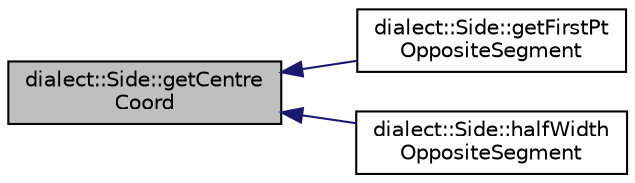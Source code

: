 digraph "dialect::Side::getCentreCoord"
{
  edge [fontname="Helvetica",fontsize="10",labelfontname="Helvetica",labelfontsize="10"];
  node [fontname="Helvetica",fontsize="10",shape=record];
  rankdir="LR";
  Node15 [label="dialect::Side::getCentre\lCoord",height=0.2,width=0.4,color="black", fillcolor="grey75", style="filled", fontcolor="black"];
  Node15 -> Node16 [dir="back",color="midnightblue",fontsize="10",style="solid",fontname="Helvetica"];
  Node16 [label="dialect::Side::getFirstPt\lOppositeSegment",height=0.2,width=0.4,color="black", fillcolor="white", style="filled",URL="$classdialect_1_1Side.html#a8cf5e3020fc793ef8c8ca4f725d48762",tooltip="Compute the first point of the interval of this Side that lies opposite a given line segment..."];
  Node15 -> Node17 [dir="back",color="midnightblue",fontsize="10",style="solid",fontname="Helvetica"];
  Node17 [label="dialect::Side::halfWidth\lOppositeSegment",height=0.2,width=0.4,color="black", fillcolor="white", style="filled",URL="$classdialect_1_1Side.html#ae6962a3e7738090f206a3222aec98653",tooltip="Given a LineSegment, find that portion of this Side that lies opposite it, (if any) and report the ma..."];
}
